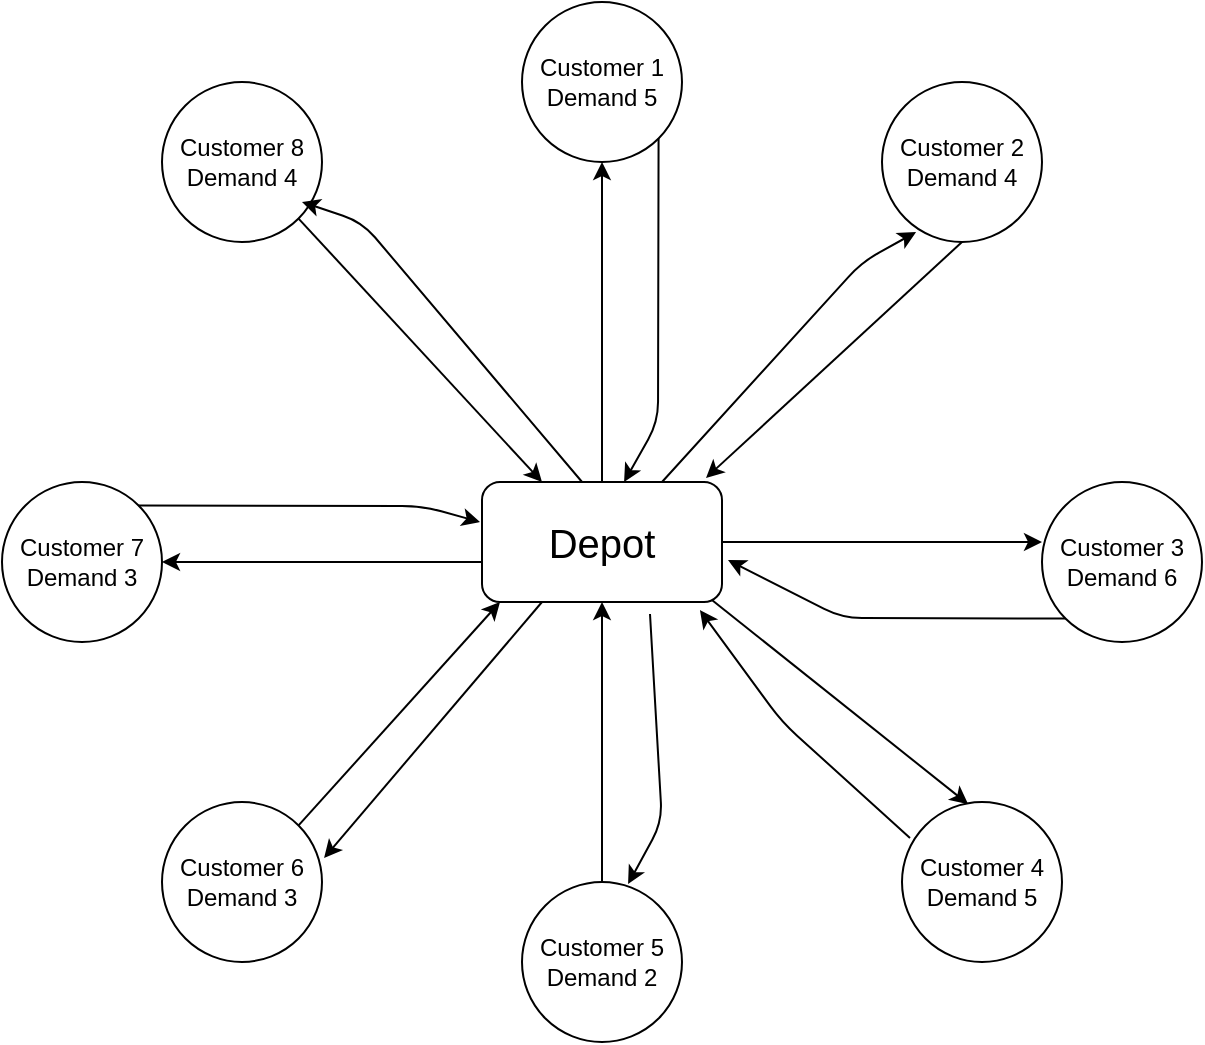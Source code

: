 <mxfile version="12.2.2" type="device" pages="1"><diagram id="AMrCJ3Vq9jp1NVRyr1gg" name="Page-1"><mxGraphModel dx="1422" dy="741" grid="1" gridSize="10" guides="1" tooltips="1" connect="1" arrows="1" fold="1" page="1" pageScale="1" pageWidth="850" pageHeight="1100" math="0" shadow="0"><root><mxCell id="0"/><mxCell id="1" parent="0"/><mxCell id="EdoLUDih1SQuBGTwUvBA-2" value="&lt;font style=&quot;font-size: 20px&quot;&gt;Depot&lt;/font&gt;" style="rounded=1;whiteSpace=wrap;html=1;" parent="1" vertex="1"><mxGeometry x="320" y="280" width="120" height="60" as="geometry"/></mxCell><mxCell id="EdoLUDih1SQuBGTwUvBA-4" value="Customer 8&lt;br&gt;Demand 4" style="ellipse;whiteSpace=wrap;html=1;aspect=fixed;" parent="1" vertex="1"><mxGeometry x="160" y="80" width="80" height="80" as="geometry"/></mxCell><mxCell id="EdoLUDih1SQuBGTwUvBA-5" value="Customer 7&lt;br&gt;Demand 3" style="ellipse;whiteSpace=wrap;html=1;aspect=fixed;" parent="1" vertex="1"><mxGeometry x="80" y="280" width="80" height="80" as="geometry"/></mxCell><mxCell id="EdoLUDih1SQuBGTwUvBA-6" value="Customer 4&lt;br&gt;Demand 5" style="ellipse;whiteSpace=wrap;html=1;aspect=fixed;" parent="1" vertex="1"><mxGeometry x="530" y="440" width="80" height="80" as="geometry"/></mxCell><mxCell id="EdoLUDih1SQuBGTwUvBA-7" value="Customer 6&lt;br&gt;Demand 3" style="ellipse;whiteSpace=wrap;html=1;aspect=fixed;" parent="1" vertex="1"><mxGeometry x="160" y="440" width="80" height="80" as="geometry"/></mxCell><mxCell id="EdoLUDih1SQuBGTwUvBA-8" value="Customer 3&lt;br&gt;Demand 6" style="ellipse;whiteSpace=wrap;html=1;aspect=fixed;" parent="1" vertex="1"><mxGeometry x="600" y="280" width="80" height="80" as="geometry"/></mxCell><mxCell id="EdoLUDih1SQuBGTwUvBA-9" value="Customer 2&lt;br&gt;Demand 4" style="ellipse;whiteSpace=wrap;html=1;aspect=fixed;" parent="1" vertex="1"><mxGeometry x="520" y="80" width="80" height="80" as="geometry"/></mxCell><mxCell id="EdoLUDih1SQuBGTwUvBA-10" value="Customer 1&lt;br&gt;Demand 5" style="ellipse;whiteSpace=wrap;html=1;aspect=fixed;" parent="1" vertex="1"><mxGeometry x="340" y="40" width="80" height="80" as="geometry"/></mxCell><mxCell id="EdoLUDih1SQuBGTwUvBA-11" value="Customer 5&lt;br&gt;Demand 2" style="ellipse;whiteSpace=wrap;html=1;aspect=fixed;" parent="1" vertex="1"><mxGeometry x="340" y="480" width="80" height="80" as="geometry"/></mxCell><mxCell id="EdoLUDih1SQuBGTwUvBA-12" value="" style="endArrow=classic;html=1;exitX=0.5;exitY=0;exitDx=0;exitDy=0;entryX=0.5;entryY=1;entryDx=0;entryDy=0;" parent="1" source="EdoLUDih1SQuBGTwUvBA-2" target="EdoLUDih1SQuBGTwUvBA-10" edge="1"><mxGeometry width="50" height="50" relative="1" as="geometry"><mxPoint x="360" y="280" as="sourcePoint"/><mxPoint x="410" y="230" as="targetPoint"/></mxGeometry></mxCell><mxCell id="EdoLUDih1SQuBGTwUvBA-13" value="" style="endArrow=classic;html=1;entryX=0.592;entryY=0;entryDx=0;entryDy=0;entryPerimeter=0;exitX=1;exitY=1;exitDx=0;exitDy=0;" parent="1" target="EdoLUDih1SQuBGTwUvBA-2" edge="1" source="EdoLUDih1SQuBGTwUvBA-10"><mxGeometry width="50" height="50" relative="1" as="geometry"><mxPoint x="420" y="80" as="sourcePoint"/><mxPoint x="470" y="30" as="targetPoint"/><Array as="points"><mxPoint x="408" y="250"/></Array></mxGeometry></mxCell><mxCell id="EdoLUDih1SQuBGTwUvBA-14" value="" style="endArrow=classic;html=1;" parent="1" edge="1"><mxGeometry width="50" height="50" relative="1" as="geometry"><mxPoint x="560" y="160" as="sourcePoint"/><mxPoint x="432" y="278" as="targetPoint"/></mxGeometry></mxCell><mxCell id="EdoLUDih1SQuBGTwUvBA-15" value="" style="endArrow=classic;html=1;entryX=0;entryY=0.375;entryDx=0;entryDy=0;entryPerimeter=0;" parent="1" target="EdoLUDih1SQuBGTwUvBA-8" edge="1"><mxGeometry width="50" height="50" relative="1" as="geometry"><mxPoint x="440" y="310" as="sourcePoint"/><mxPoint x="490" y="260" as="targetPoint"/></mxGeometry></mxCell><mxCell id="EdoLUDih1SQuBGTwUvBA-16" value="" style="endArrow=classic;html=1;exitX=0;exitY=1;exitDx=0;exitDy=0;entryX=1.025;entryY=0.65;entryDx=0;entryDy=0;entryPerimeter=0;" parent="1" source="EdoLUDih1SQuBGTwUvBA-8" target="EdoLUDih1SQuBGTwUvBA-2" edge="1"><mxGeometry width="50" height="50" relative="1" as="geometry"><mxPoint x="80" y="630" as="sourcePoint"/><mxPoint x="130" y="580" as="targetPoint"/><Array as="points"><mxPoint x="500" y="348"/></Array></mxGeometry></mxCell><mxCell id="EdoLUDih1SQuBGTwUvBA-17" value="" style="endArrow=classic;html=1;entryX=0.413;entryY=0.013;entryDx=0;entryDy=0;entryPerimeter=0;exitX=0.958;exitY=0.983;exitDx=0;exitDy=0;exitPerimeter=0;" parent="1" source="EdoLUDih1SQuBGTwUvBA-2" target="EdoLUDih1SQuBGTwUvBA-6" edge="1"><mxGeometry width="50" height="50" relative="1" as="geometry"><mxPoint x="410" y="450" as="sourcePoint"/><mxPoint x="460" y="400" as="targetPoint"/></mxGeometry></mxCell><mxCell id="EdoLUDih1SQuBGTwUvBA-18" value="" style="endArrow=classic;html=1;exitX=0.05;exitY=0.225;exitDx=0;exitDy=0;entryX=0.908;entryY=1.067;entryDx=0;entryDy=0;exitPerimeter=0;entryPerimeter=0;" parent="1" source="EdoLUDih1SQuBGTwUvBA-6" target="EdoLUDih1SQuBGTwUvBA-2" edge="1"><mxGeometry width="50" height="50" relative="1" as="geometry"><mxPoint x="250" y="690" as="sourcePoint"/><mxPoint x="300" y="640" as="targetPoint"/><Array as="points"><mxPoint x="470" y="400"/></Array></mxGeometry></mxCell><mxCell id="EdoLUDih1SQuBGTwUvBA-19" value="" style="endArrow=classic;html=1;entryX=0.5;entryY=1;entryDx=0;entryDy=0;exitX=0.5;exitY=0;exitDx=0;exitDy=0;" parent="1" source="EdoLUDih1SQuBGTwUvBA-11" target="EdoLUDih1SQuBGTwUvBA-2" edge="1"><mxGeometry width="50" height="50" relative="1" as="geometry"><mxPoint x="190" y="670" as="sourcePoint"/><mxPoint x="240" y="620" as="targetPoint"/></mxGeometry></mxCell><mxCell id="EdoLUDih1SQuBGTwUvBA-20" value="" style="endArrow=classic;html=1;exitX=1;exitY=0;exitDx=0;exitDy=0;entryX=0.075;entryY=1;entryDx=0;entryDy=0;entryPerimeter=0;" parent="1" source="EdoLUDih1SQuBGTwUvBA-7" edge="1" target="EdoLUDih1SQuBGTwUvBA-2"><mxGeometry width="50" height="50" relative="1" as="geometry"><mxPoint x="20" y="620" as="sourcePoint"/><mxPoint x="390" y="341" as="targetPoint"/></mxGeometry></mxCell><mxCell id="EdoLUDih1SQuBGTwUvBA-21" value="" style="endArrow=classic;html=1;entryX=1;entryY=0.5;entryDx=0;entryDy=0;exitX=0;exitY=0.667;exitDx=0;exitDy=0;exitPerimeter=0;" parent="1" source="EdoLUDih1SQuBGTwUvBA-2" target="EdoLUDih1SQuBGTwUvBA-5" edge="1"><mxGeometry width="50" height="50" relative="1" as="geometry"><mxPoint x="110" y="450" as="sourcePoint"/><mxPoint x="160" y="400" as="targetPoint"/></mxGeometry></mxCell><mxCell id="EdoLUDih1SQuBGTwUvBA-22" value="" style="endArrow=classic;html=1;exitX=1;exitY=0;exitDx=0;exitDy=0;" parent="1" source="EdoLUDih1SQuBGTwUvBA-5" edge="1"><mxGeometry width="50" height="50" relative="1" as="geometry"><mxPoint x="60" y="260" as="sourcePoint"/><mxPoint x="319" y="300" as="targetPoint"/><Array as="points"><mxPoint x="290" y="292"/></Array></mxGeometry></mxCell><mxCell id="EdoLUDih1SQuBGTwUvBA-23" value="" style="endArrow=classic;html=1;exitX=1;exitY=1;exitDx=0;exitDy=0;entryX=0.25;entryY=0;entryDx=0;entryDy=0;" parent="1" source="EdoLUDih1SQuBGTwUvBA-4" target="EdoLUDih1SQuBGTwUvBA-2" edge="1"><mxGeometry width="50" height="50" relative="1" as="geometry"><mxPoint x="20" y="470" as="sourcePoint"/><mxPoint x="70" y="420" as="targetPoint"/></mxGeometry></mxCell><mxCell id="yKOlQn_pJ1tuRd3Hrebq-1" value="" style="endArrow=classic;html=1;entryX=0.663;entryY=0.013;entryDx=0;entryDy=0;exitX=0.7;exitY=1.1;exitDx=0;exitDy=0;entryPerimeter=0;exitPerimeter=0;" edge="1" parent="1" source="EdoLUDih1SQuBGTwUvBA-2" target="EdoLUDih1SQuBGTwUvBA-11"><mxGeometry width="50" height="50" relative="1" as="geometry"><mxPoint x="600" y="660" as="sourcePoint"/><mxPoint x="600" y="520" as="targetPoint"/><Array as="points"><mxPoint x="410" y="450"/></Array></mxGeometry></mxCell><mxCell id="yKOlQn_pJ1tuRd3Hrebq-2" value="" style="endArrow=classic;html=1;entryX=1.013;entryY=0.35;entryDx=0;entryDy=0;entryPerimeter=0;" edge="1" parent="1" target="EdoLUDih1SQuBGTwUvBA-7"><mxGeometry width="50" height="50" relative="1" as="geometry"><mxPoint x="350" y="340" as="sourcePoint"/><mxPoint x="170.716" y="328.284" as="targetPoint"/></mxGeometry></mxCell><mxCell id="yKOlQn_pJ1tuRd3Hrebq-3" value="" style="endArrow=classic;html=1;exitX=0.417;exitY=0;exitDx=0;exitDy=0;exitPerimeter=0;" edge="1" parent="1" source="EdoLUDih1SQuBGTwUvBA-2"><mxGeometry width="50" height="50" relative="1" as="geometry"><mxPoint x="290" y="660" as="sourcePoint"/><mxPoint x="230" y="140" as="targetPoint"/><Array as="points"><mxPoint x="260" y="150"/></Array></mxGeometry></mxCell><mxCell id="yKOlQn_pJ1tuRd3Hrebq-4" value="" style="endArrow=classic;html=1;entryX=0.213;entryY=0.938;entryDx=0;entryDy=0;entryPerimeter=0;exitX=0.75;exitY=0;exitDx=0;exitDy=0;" edge="1" parent="1" source="EdoLUDih1SQuBGTwUvBA-2" target="EdoLUDih1SQuBGTwUvBA-9"><mxGeometry width="50" height="50" relative="1" as="geometry"><mxPoint x="700" y="220" as="sourcePoint"/><mxPoint x="571.96" y="338.02" as="targetPoint"/><Array as="points"><mxPoint x="510" y="170"/></Array></mxGeometry></mxCell></root></mxGraphModel></diagram></mxfile>
